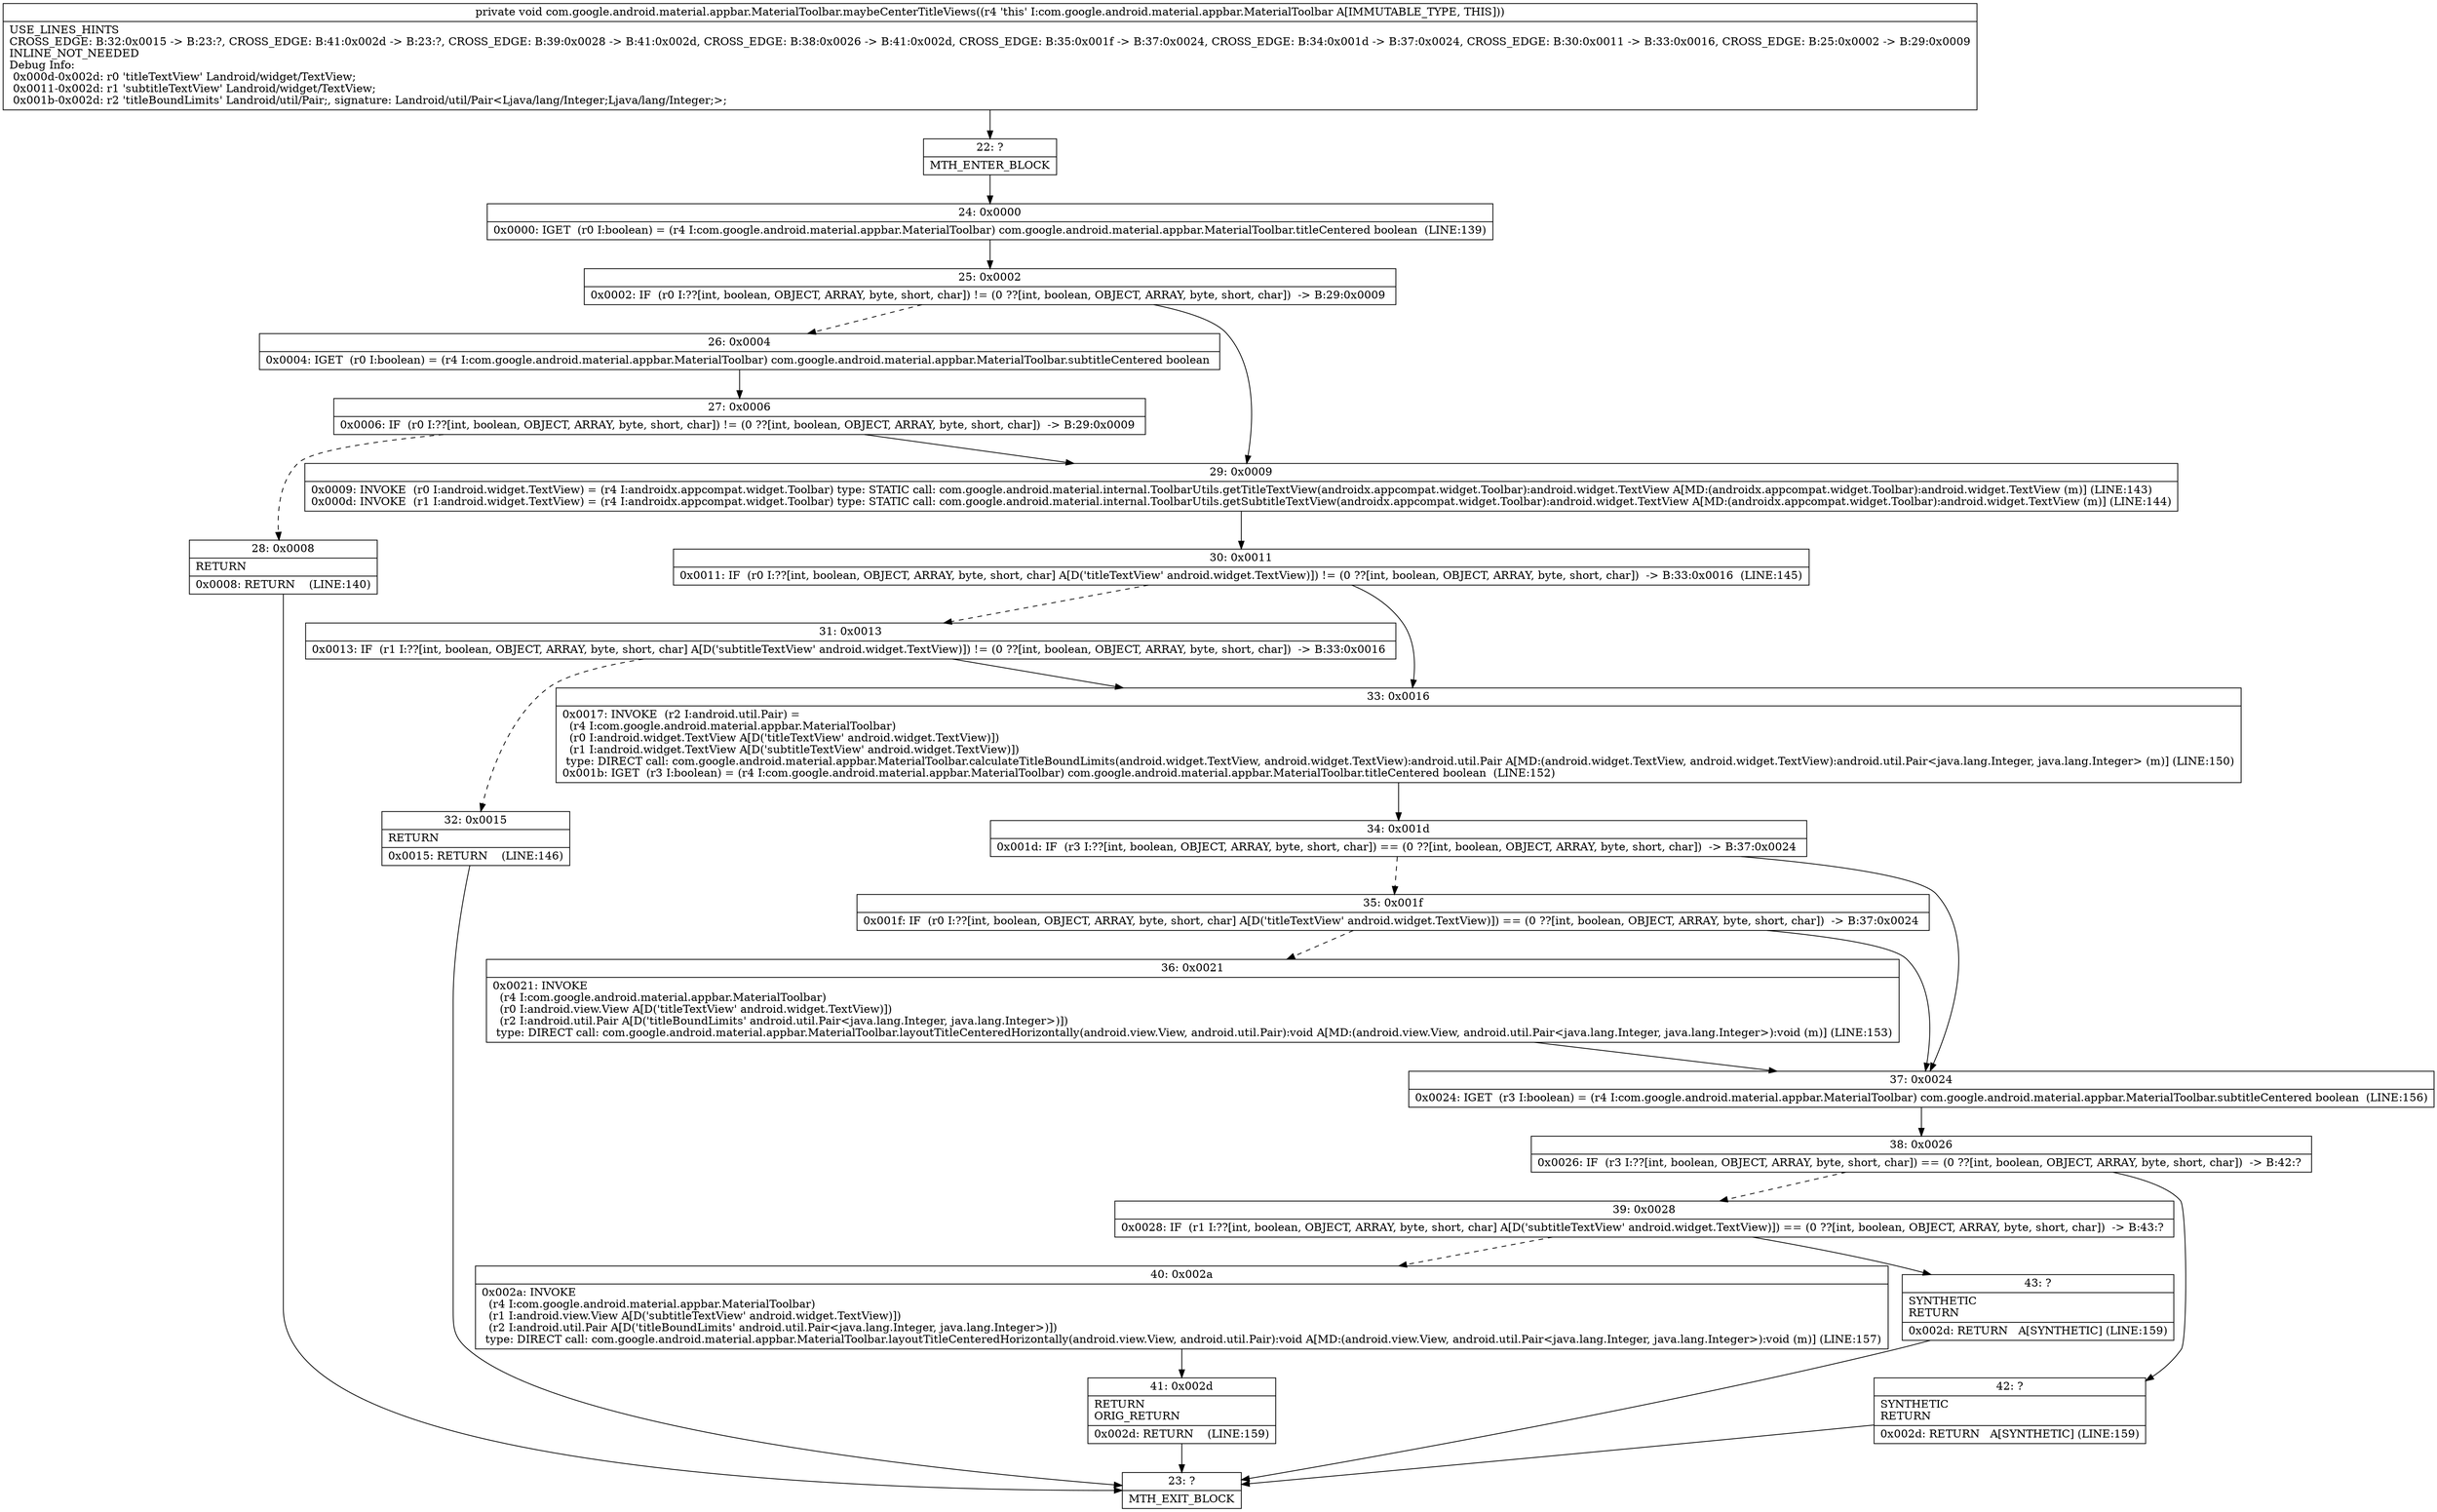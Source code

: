 digraph "CFG forcom.google.android.material.appbar.MaterialToolbar.maybeCenterTitleViews()V" {
Node_22 [shape=record,label="{22\:\ ?|MTH_ENTER_BLOCK\l}"];
Node_24 [shape=record,label="{24\:\ 0x0000|0x0000: IGET  (r0 I:boolean) = (r4 I:com.google.android.material.appbar.MaterialToolbar) com.google.android.material.appbar.MaterialToolbar.titleCentered boolean  (LINE:139)\l}"];
Node_25 [shape=record,label="{25\:\ 0x0002|0x0002: IF  (r0 I:??[int, boolean, OBJECT, ARRAY, byte, short, char]) != (0 ??[int, boolean, OBJECT, ARRAY, byte, short, char])  \-\> B:29:0x0009 \l}"];
Node_26 [shape=record,label="{26\:\ 0x0004|0x0004: IGET  (r0 I:boolean) = (r4 I:com.google.android.material.appbar.MaterialToolbar) com.google.android.material.appbar.MaterialToolbar.subtitleCentered boolean \l}"];
Node_27 [shape=record,label="{27\:\ 0x0006|0x0006: IF  (r0 I:??[int, boolean, OBJECT, ARRAY, byte, short, char]) != (0 ??[int, boolean, OBJECT, ARRAY, byte, short, char])  \-\> B:29:0x0009 \l}"];
Node_28 [shape=record,label="{28\:\ 0x0008|RETURN\l|0x0008: RETURN    (LINE:140)\l}"];
Node_23 [shape=record,label="{23\:\ ?|MTH_EXIT_BLOCK\l}"];
Node_29 [shape=record,label="{29\:\ 0x0009|0x0009: INVOKE  (r0 I:android.widget.TextView) = (r4 I:androidx.appcompat.widget.Toolbar) type: STATIC call: com.google.android.material.internal.ToolbarUtils.getTitleTextView(androidx.appcompat.widget.Toolbar):android.widget.TextView A[MD:(androidx.appcompat.widget.Toolbar):android.widget.TextView (m)] (LINE:143)\l0x000d: INVOKE  (r1 I:android.widget.TextView) = (r4 I:androidx.appcompat.widget.Toolbar) type: STATIC call: com.google.android.material.internal.ToolbarUtils.getSubtitleTextView(androidx.appcompat.widget.Toolbar):android.widget.TextView A[MD:(androidx.appcompat.widget.Toolbar):android.widget.TextView (m)] (LINE:144)\l}"];
Node_30 [shape=record,label="{30\:\ 0x0011|0x0011: IF  (r0 I:??[int, boolean, OBJECT, ARRAY, byte, short, char] A[D('titleTextView' android.widget.TextView)]) != (0 ??[int, boolean, OBJECT, ARRAY, byte, short, char])  \-\> B:33:0x0016  (LINE:145)\l}"];
Node_31 [shape=record,label="{31\:\ 0x0013|0x0013: IF  (r1 I:??[int, boolean, OBJECT, ARRAY, byte, short, char] A[D('subtitleTextView' android.widget.TextView)]) != (0 ??[int, boolean, OBJECT, ARRAY, byte, short, char])  \-\> B:33:0x0016 \l}"];
Node_32 [shape=record,label="{32\:\ 0x0015|RETURN\l|0x0015: RETURN    (LINE:146)\l}"];
Node_33 [shape=record,label="{33\:\ 0x0016|0x0017: INVOKE  (r2 I:android.util.Pair) = \l  (r4 I:com.google.android.material.appbar.MaterialToolbar)\l  (r0 I:android.widget.TextView A[D('titleTextView' android.widget.TextView)])\l  (r1 I:android.widget.TextView A[D('subtitleTextView' android.widget.TextView)])\l type: DIRECT call: com.google.android.material.appbar.MaterialToolbar.calculateTitleBoundLimits(android.widget.TextView, android.widget.TextView):android.util.Pair A[MD:(android.widget.TextView, android.widget.TextView):android.util.Pair\<java.lang.Integer, java.lang.Integer\> (m)] (LINE:150)\l0x001b: IGET  (r3 I:boolean) = (r4 I:com.google.android.material.appbar.MaterialToolbar) com.google.android.material.appbar.MaterialToolbar.titleCentered boolean  (LINE:152)\l}"];
Node_34 [shape=record,label="{34\:\ 0x001d|0x001d: IF  (r3 I:??[int, boolean, OBJECT, ARRAY, byte, short, char]) == (0 ??[int, boolean, OBJECT, ARRAY, byte, short, char])  \-\> B:37:0x0024 \l}"];
Node_35 [shape=record,label="{35\:\ 0x001f|0x001f: IF  (r0 I:??[int, boolean, OBJECT, ARRAY, byte, short, char] A[D('titleTextView' android.widget.TextView)]) == (0 ??[int, boolean, OBJECT, ARRAY, byte, short, char])  \-\> B:37:0x0024 \l}"];
Node_36 [shape=record,label="{36\:\ 0x0021|0x0021: INVOKE  \l  (r4 I:com.google.android.material.appbar.MaterialToolbar)\l  (r0 I:android.view.View A[D('titleTextView' android.widget.TextView)])\l  (r2 I:android.util.Pair A[D('titleBoundLimits' android.util.Pair\<java.lang.Integer, java.lang.Integer\>)])\l type: DIRECT call: com.google.android.material.appbar.MaterialToolbar.layoutTitleCenteredHorizontally(android.view.View, android.util.Pair):void A[MD:(android.view.View, android.util.Pair\<java.lang.Integer, java.lang.Integer\>):void (m)] (LINE:153)\l}"];
Node_37 [shape=record,label="{37\:\ 0x0024|0x0024: IGET  (r3 I:boolean) = (r4 I:com.google.android.material.appbar.MaterialToolbar) com.google.android.material.appbar.MaterialToolbar.subtitleCentered boolean  (LINE:156)\l}"];
Node_38 [shape=record,label="{38\:\ 0x0026|0x0026: IF  (r3 I:??[int, boolean, OBJECT, ARRAY, byte, short, char]) == (0 ??[int, boolean, OBJECT, ARRAY, byte, short, char])  \-\> B:42:? \l}"];
Node_39 [shape=record,label="{39\:\ 0x0028|0x0028: IF  (r1 I:??[int, boolean, OBJECT, ARRAY, byte, short, char] A[D('subtitleTextView' android.widget.TextView)]) == (0 ??[int, boolean, OBJECT, ARRAY, byte, short, char])  \-\> B:43:? \l}"];
Node_40 [shape=record,label="{40\:\ 0x002a|0x002a: INVOKE  \l  (r4 I:com.google.android.material.appbar.MaterialToolbar)\l  (r1 I:android.view.View A[D('subtitleTextView' android.widget.TextView)])\l  (r2 I:android.util.Pair A[D('titleBoundLimits' android.util.Pair\<java.lang.Integer, java.lang.Integer\>)])\l type: DIRECT call: com.google.android.material.appbar.MaterialToolbar.layoutTitleCenteredHorizontally(android.view.View, android.util.Pair):void A[MD:(android.view.View, android.util.Pair\<java.lang.Integer, java.lang.Integer\>):void (m)] (LINE:157)\l}"];
Node_41 [shape=record,label="{41\:\ 0x002d|RETURN\lORIG_RETURN\l|0x002d: RETURN    (LINE:159)\l}"];
Node_43 [shape=record,label="{43\:\ ?|SYNTHETIC\lRETURN\l|0x002d: RETURN   A[SYNTHETIC] (LINE:159)\l}"];
Node_42 [shape=record,label="{42\:\ ?|SYNTHETIC\lRETURN\l|0x002d: RETURN   A[SYNTHETIC] (LINE:159)\l}"];
MethodNode[shape=record,label="{private void com.google.android.material.appbar.MaterialToolbar.maybeCenterTitleViews((r4 'this' I:com.google.android.material.appbar.MaterialToolbar A[IMMUTABLE_TYPE, THIS]))  | USE_LINES_HINTS\lCROSS_EDGE: B:32:0x0015 \-\> B:23:?, CROSS_EDGE: B:41:0x002d \-\> B:23:?, CROSS_EDGE: B:39:0x0028 \-\> B:41:0x002d, CROSS_EDGE: B:38:0x0026 \-\> B:41:0x002d, CROSS_EDGE: B:35:0x001f \-\> B:37:0x0024, CROSS_EDGE: B:34:0x001d \-\> B:37:0x0024, CROSS_EDGE: B:30:0x0011 \-\> B:33:0x0016, CROSS_EDGE: B:25:0x0002 \-\> B:29:0x0009\lINLINE_NOT_NEEDED\lDebug Info:\l  0x000d\-0x002d: r0 'titleTextView' Landroid\/widget\/TextView;\l  0x0011\-0x002d: r1 'subtitleTextView' Landroid\/widget\/TextView;\l  0x001b\-0x002d: r2 'titleBoundLimits' Landroid\/util\/Pair;, signature: Landroid\/util\/Pair\<Ljava\/lang\/Integer;Ljava\/lang\/Integer;\>;\l}"];
MethodNode -> Node_22;Node_22 -> Node_24;
Node_24 -> Node_25;
Node_25 -> Node_26[style=dashed];
Node_25 -> Node_29;
Node_26 -> Node_27;
Node_27 -> Node_28[style=dashed];
Node_27 -> Node_29;
Node_28 -> Node_23;
Node_29 -> Node_30;
Node_30 -> Node_31[style=dashed];
Node_30 -> Node_33;
Node_31 -> Node_32[style=dashed];
Node_31 -> Node_33;
Node_32 -> Node_23;
Node_33 -> Node_34;
Node_34 -> Node_35[style=dashed];
Node_34 -> Node_37;
Node_35 -> Node_36[style=dashed];
Node_35 -> Node_37;
Node_36 -> Node_37;
Node_37 -> Node_38;
Node_38 -> Node_39[style=dashed];
Node_38 -> Node_42;
Node_39 -> Node_40[style=dashed];
Node_39 -> Node_43;
Node_40 -> Node_41;
Node_41 -> Node_23;
Node_43 -> Node_23;
Node_42 -> Node_23;
}

